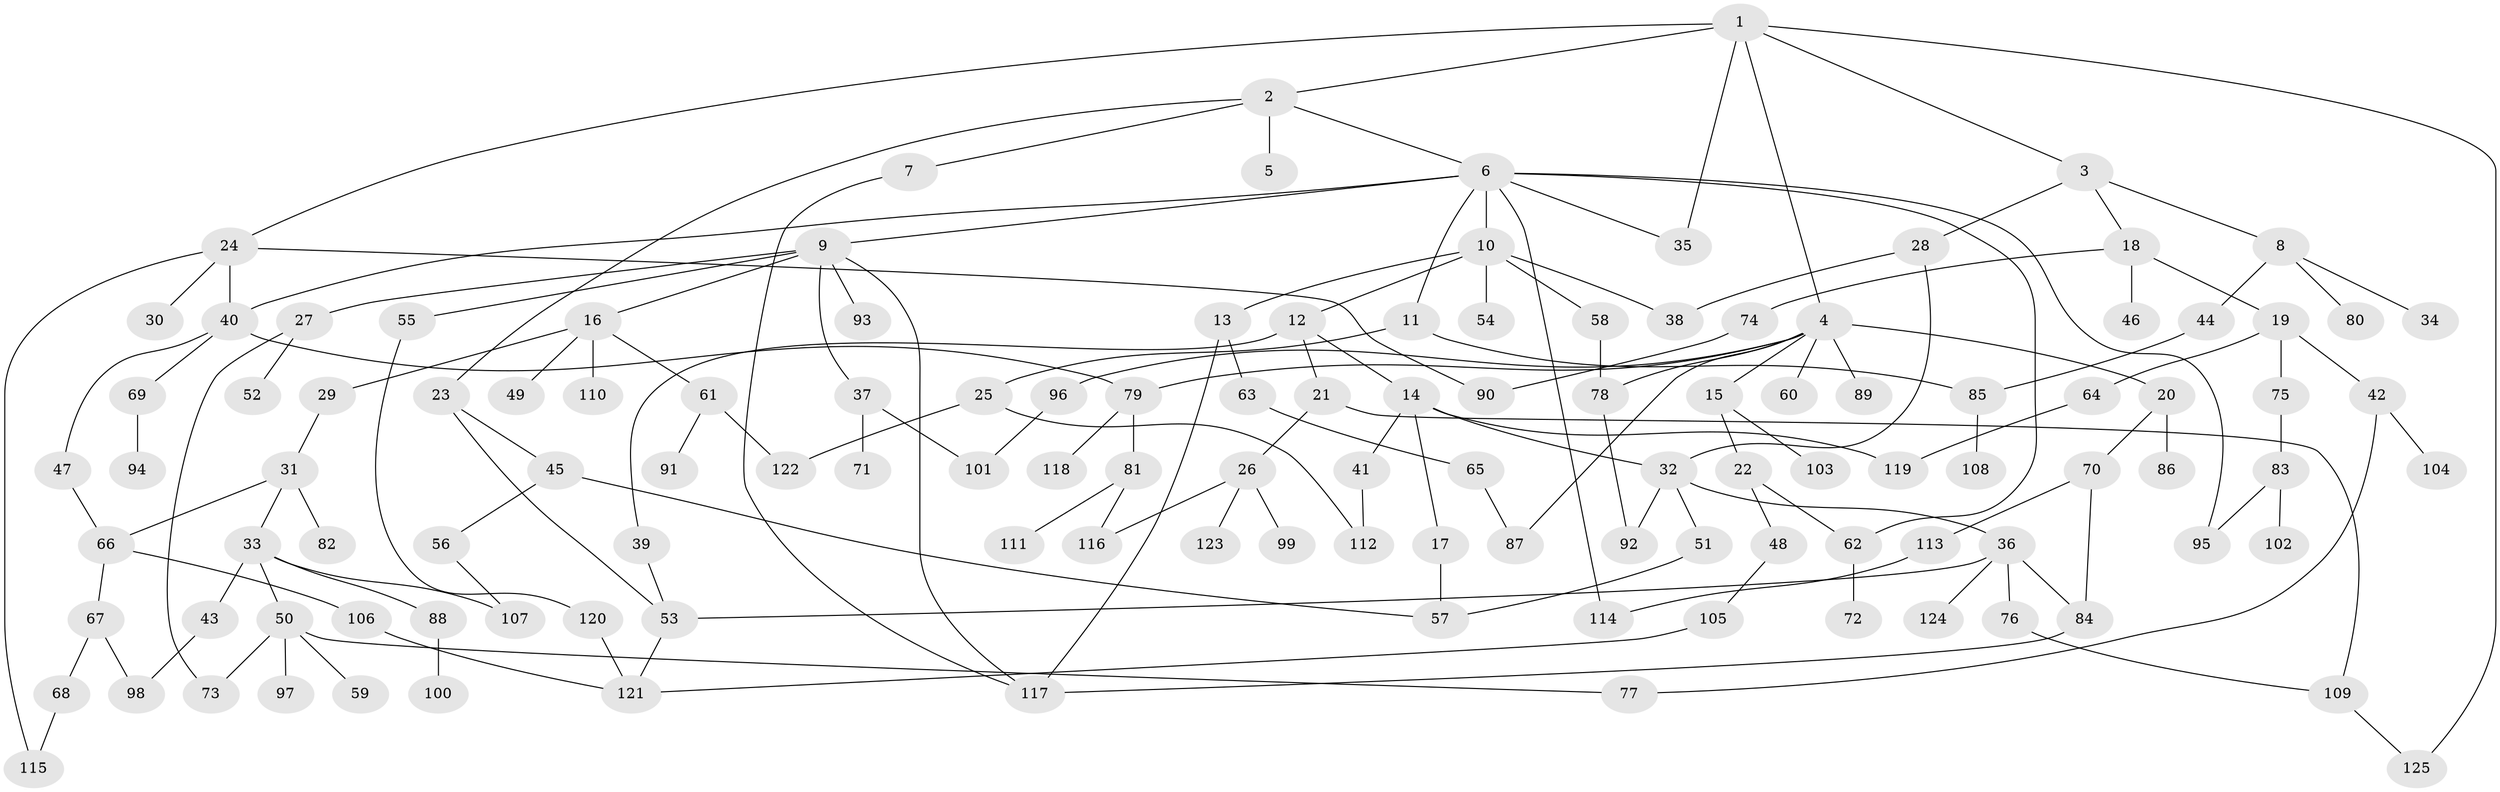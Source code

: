 // Generated by graph-tools (version 1.1) at 2025/10/02/27/25 16:10:52]
// undirected, 125 vertices, 161 edges
graph export_dot {
graph [start="1"]
  node [color=gray90,style=filled];
  1;
  2;
  3;
  4;
  5;
  6;
  7;
  8;
  9;
  10;
  11;
  12;
  13;
  14;
  15;
  16;
  17;
  18;
  19;
  20;
  21;
  22;
  23;
  24;
  25;
  26;
  27;
  28;
  29;
  30;
  31;
  32;
  33;
  34;
  35;
  36;
  37;
  38;
  39;
  40;
  41;
  42;
  43;
  44;
  45;
  46;
  47;
  48;
  49;
  50;
  51;
  52;
  53;
  54;
  55;
  56;
  57;
  58;
  59;
  60;
  61;
  62;
  63;
  64;
  65;
  66;
  67;
  68;
  69;
  70;
  71;
  72;
  73;
  74;
  75;
  76;
  77;
  78;
  79;
  80;
  81;
  82;
  83;
  84;
  85;
  86;
  87;
  88;
  89;
  90;
  91;
  92;
  93;
  94;
  95;
  96;
  97;
  98;
  99;
  100;
  101;
  102;
  103;
  104;
  105;
  106;
  107;
  108;
  109;
  110;
  111;
  112;
  113;
  114;
  115;
  116;
  117;
  118;
  119;
  120;
  121;
  122;
  123;
  124;
  125;
  1 -- 2;
  1 -- 3;
  1 -- 4;
  1 -- 24;
  1 -- 125;
  1 -- 35;
  2 -- 5;
  2 -- 6;
  2 -- 7;
  2 -- 23;
  3 -- 8;
  3 -- 18;
  3 -- 28;
  4 -- 15;
  4 -- 20;
  4 -- 60;
  4 -- 78;
  4 -- 79;
  4 -- 89;
  4 -- 96;
  4 -- 87;
  6 -- 9;
  6 -- 10;
  6 -- 11;
  6 -- 35;
  6 -- 40;
  6 -- 95;
  6 -- 114;
  6 -- 62;
  7 -- 117;
  8 -- 34;
  8 -- 44;
  8 -- 80;
  9 -- 16;
  9 -- 27;
  9 -- 37;
  9 -- 55;
  9 -- 93;
  9 -- 117;
  10 -- 12;
  10 -- 13;
  10 -- 54;
  10 -- 58;
  10 -- 38;
  11 -- 25;
  11 -- 85;
  12 -- 14;
  12 -- 21;
  12 -- 39;
  13 -- 63;
  13 -- 117;
  14 -- 17;
  14 -- 32;
  14 -- 41;
  14 -- 119;
  15 -- 22;
  15 -- 103;
  16 -- 29;
  16 -- 49;
  16 -- 61;
  16 -- 110;
  17 -- 57;
  18 -- 19;
  18 -- 46;
  18 -- 74;
  19 -- 42;
  19 -- 64;
  19 -- 75;
  20 -- 70;
  20 -- 86;
  21 -- 26;
  21 -- 109;
  22 -- 48;
  22 -- 62;
  23 -- 45;
  23 -- 53;
  24 -- 30;
  24 -- 115;
  24 -- 90;
  24 -- 40;
  25 -- 122;
  25 -- 112;
  26 -- 99;
  26 -- 123;
  26 -- 116;
  27 -- 52;
  27 -- 73;
  28 -- 38;
  28 -- 32;
  29 -- 31;
  31 -- 33;
  31 -- 66;
  31 -- 82;
  32 -- 36;
  32 -- 51;
  32 -- 92;
  33 -- 43;
  33 -- 50;
  33 -- 88;
  33 -- 107;
  36 -- 76;
  36 -- 124;
  36 -- 84;
  36 -- 53;
  37 -- 71;
  37 -- 101;
  39 -- 53;
  40 -- 47;
  40 -- 69;
  40 -- 79;
  41 -- 112;
  42 -- 77;
  42 -- 104;
  43 -- 98;
  44 -- 85;
  45 -- 56;
  45 -- 57;
  47 -- 66;
  48 -- 105;
  50 -- 59;
  50 -- 73;
  50 -- 97;
  50 -- 77;
  51 -- 57;
  53 -- 121;
  55 -- 120;
  56 -- 107;
  58 -- 78;
  61 -- 91;
  61 -- 122;
  62 -- 72;
  63 -- 65;
  64 -- 119;
  65 -- 87;
  66 -- 67;
  66 -- 106;
  67 -- 68;
  67 -- 98;
  68 -- 115;
  69 -- 94;
  70 -- 84;
  70 -- 113;
  74 -- 90;
  75 -- 83;
  76 -- 109;
  78 -- 92;
  79 -- 81;
  79 -- 118;
  81 -- 111;
  81 -- 116;
  83 -- 95;
  83 -- 102;
  84 -- 117;
  85 -- 108;
  88 -- 100;
  96 -- 101;
  105 -- 121;
  106 -- 121;
  109 -- 125;
  113 -- 114;
  120 -- 121;
}
